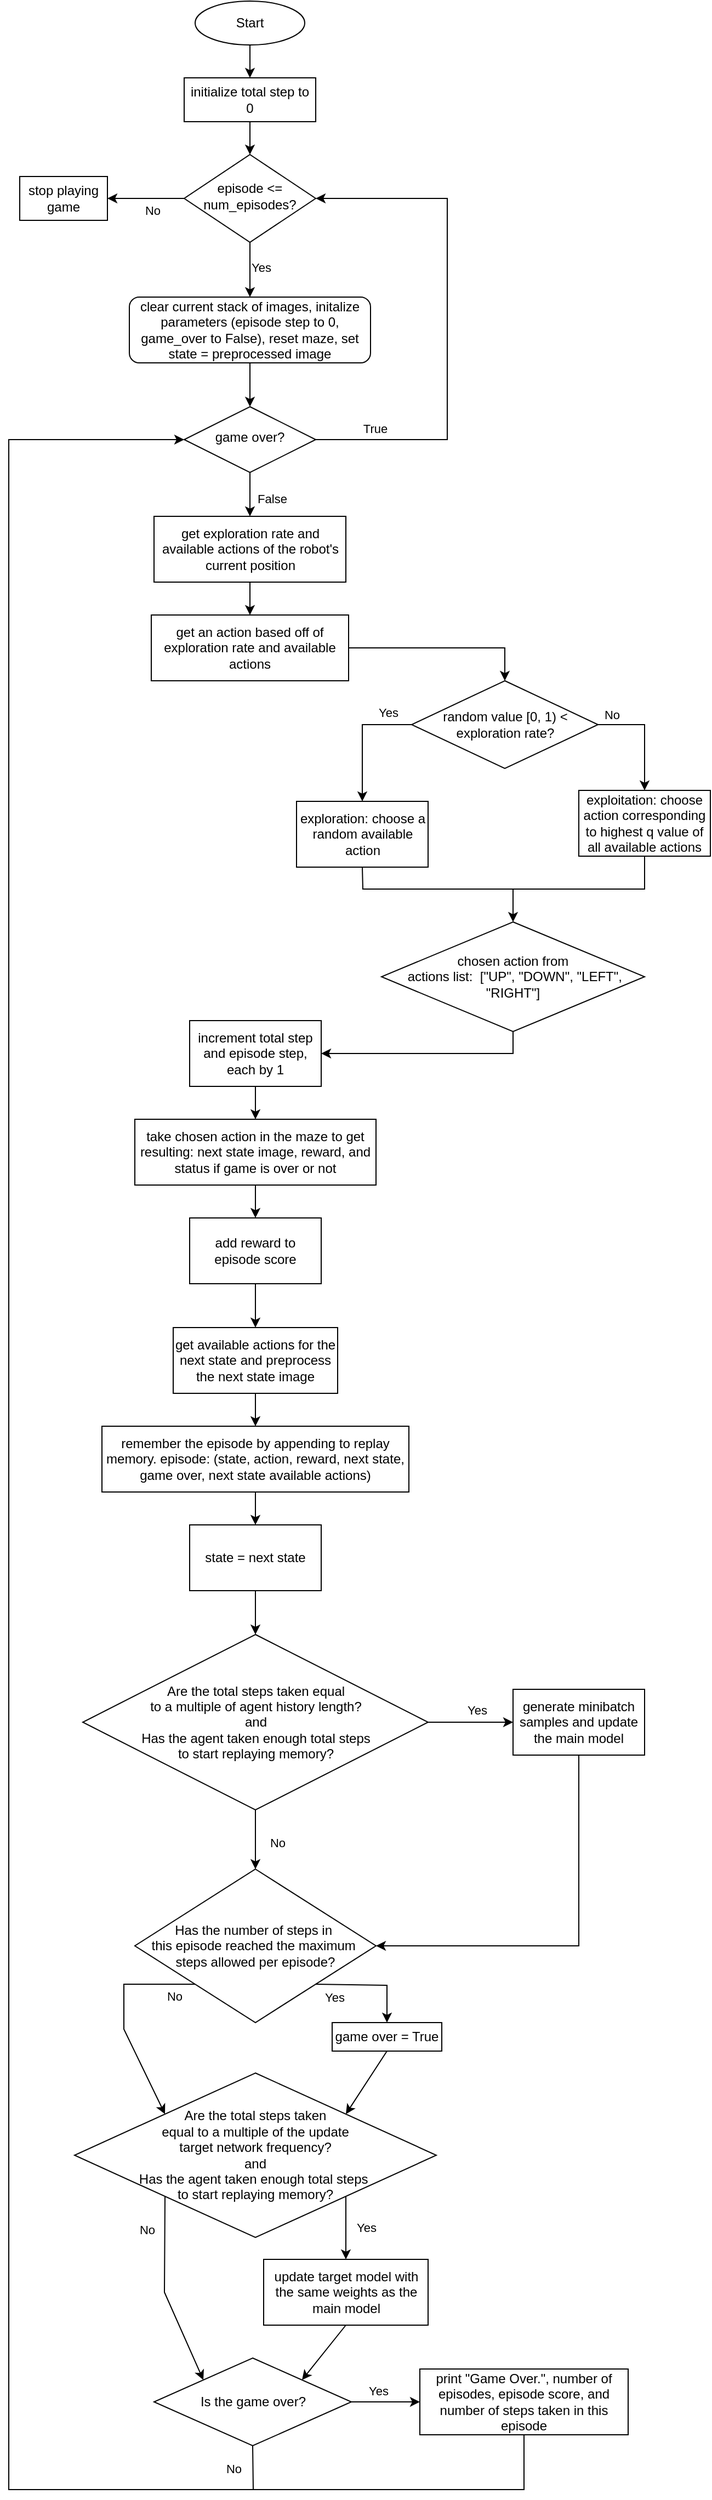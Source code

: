 <mxfile version="24.0.1" type="device">
  <diagram id="C5RBs43oDa-KdzZeNtuy" name="Page-1">
    <mxGraphModel dx="2418" dy="1815" grid="1" gridSize="10" guides="1" tooltips="1" connect="1" arrows="1" fold="1" page="1" pageScale="1" pageWidth="827" pageHeight="1169" math="0" shadow="0">
      <root>
        <mxCell id="WIyWlLk6GJQsqaUBKTNV-0" />
        <mxCell id="WIyWlLk6GJQsqaUBKTNV-1" parent="WIyWlLk6GJQsqaUBKTNV-0" />
        <mxCell id="WIyWlLk6GJQsqaUBKTNV-2" value="" style="rounded=0;html=1;jettySize=auto;orthogonalLoop=1;fontSize=11;endArrow=block;endFill=0;endSize=8;strokeWidth=1;shadow=0;labelBackgroundColor=none;edgeStyle=orthogonalEdgeStyle;" parent="WIyWlLk6GJQsqaUBKTNV-1" target="WIyWlLk6GJQsqaUBKTNV-6" edge="1">
          <mxGeometry relative="1" as="geometry">
            <mxPoint x="220" y="120" as="sourcePoint" />
          </mxGeometry>
        </mxCell>
        <mxCell id="XsuBy9OZUUEpz9XC92sk-5" style="edgeStyle=orthogonalEdgeStyle;rounded=0;orthogonalLoop=1;jettySize=auto;html=1;exitX=0;exitY=0.5;exitDx=0;exitDy=0;entryX=1;entryY=0.5;entryDx=0;entryDy=0;" parent="WIyWlLk6GJQsqaUBKTNV-1" source="WIyWlLk6GJQsqaUBKTNV-6" edge="1">
          <mxGeometry relative="1" as="geometry">
            <mxPoint x="90" y="160" as="targetPoint" />
          </mxGeometry>
        </mxCell>
        <mxCell id="XsuBy9OZUUEpz9XC92sk-7" value="No" style="edgeLabel;html=1;align=center;verticalAlign=middle;resizable=0;points=[];" parent="XsuBy9OZUUEpz9XC92sk-5" vertex="1" connectable="0">
          <mxGeometry x="0.113" y="6" relative="1" as="geometry">
            <mxPoint x="9" y="4" as="offset" />
          </mxGeometry>
        </mxCell>
        <mxCell id="WIyWlLk6GJQsqaUBKTNV-6" value="episode &amp;lt;= num_episodes?" style="rhombus;whiteSpace=wrap;html=1;shadow=0;fontFamily=Helvetica;fontSize=12;align=center;strokeWidth=1;spacing=6;spacingTop=-4;" parent="WIyWlLk6GJQsqaUBKTNV-1" vertex="1">
          <mxGeometry x="160" y="120" width="120" height="80" as="geometry" />
        </mxCell>
        <mxCell id="WIyWlLk6GJQsqaUBKTNV-7" value="clear current stack of images, initalize parameters (episode step to 0, game_over to False), reset maze, set state = preprocessed image" style="rounded=1;whiteSpace=wrap;html=1;fontSize=12;glass=0;strokeWidth=1;shadow=0;" parent="WIyWlLk6GJQsqaUBKTNV-1" vertex="1">
          <mxGeometry x="110" y="250" width="220" height="60" as="geometry" />
        </mxCell>
        <mxCell id="XsuBy9OZUUEpz9XC92sk-24" style="edgeStyle=orthogonalEdgeStyle;rounded=0;orthogonalLoop=1;jettySize=auto;html=1;entryX=0.5;entryY=0;entryDx=0;entryDy=0;" parent="WIyWlLk6GJQsqaUBKTNV-1" source="XsuBy9OZUUEpz9XC92sk-2" target="XsuBy9OZUUEpz9XC92sk-25" edge="1">
          <mxGeometry relative="1" as="geometry">
            <mxPoint x="220" y="20" as="targetPoint" />
            <Array as="points">
              <mxPoint x="220" y="20" />
              <mxPoint x="220" y="20" />
            </Array>
          </mxGeometry>
        </mxCell>
        <mxCell id="XsuBy9OZUUEpz9XC92sk-2" value="Start" style="ellipse;whiteSpace=wrap;html=1;" parent="WIyWlLk6GJQsqaUBKTNV-1" vertex="1">
          <mxGeometry x="170" y="-20" width="100" height="40" as="geometry" />
        </mxCell>
        <mxCell id="XsuBy9OZUUEpz9XC92sk-8" value="game over?" style="rhombus;whiteSpace=wrap;html=1;shadow=0;fontFamily=Helvetica;fontSize=12;align=center;strokeWidth=1;spacing=6;spacingTop=-4;" parent="WIyWlLk6GJQsqaUBKTNV-1" vertex="1">
          <mxGeometry x="160" y="350" width="120" height="60" as="geometry" />
        </mxCell>
        <mxCell id="XsuBy9OZUUEpz9XC92sk-9" value="" style="endArrow=classic;html=1;rounded=0;exitX=0.5;exitY=1;exitDx=0;exitDy=0;entryX=0.5;entryY=0;entryDx=0;entryDy=0;" parent="WIyWlLk6GJQsqaUBKTNV-1" source="WIyWlLk6GJQsqaUBKTNV-7" target="XsuBy9OZUUEpz9XC92sk-8" edge="1">
          <mxGeometry width="50" height="50" relative="1" as="geometry">
            <mxPoint x="390" y="350" as="sourcePoint" />
            <mxPoint x="440" y="300" as="targetPoint" />
          </mxGeometry>
        </mxCell>
        <mxCell id="XsuBy9OZUUEpz9XC92sk-10" value="stop playing game" style="rounded=0;whiteSpace=wrap;html=1;" parent="WIyWlLk6GJQsqaUBKTNV-1" vertex="1">
          <mxGeometry x="10" y="140" width="80" height="40" as="geometry" />
        </mxCell>
        <mxCell id="XsuBy9OZUUEpz9XC92sk-12" value="" style="endArrow=classic;html=1;rounded=0;exitX=0.5;exitY=1;exitDx=0;exitDy=0;entryX=0.5;entryY=0;entryDx=0;entryDy=0;" parent="WIyWlLk6GJQsqaUBKTNV-1" source="WIyWlLk6GJQsqaUBKTNV-6" target="WIyWlLk6GJQsqaUBKTNV-7" edge="1">
          <mxGeometry width="50" height="50" relative="1" as="geometry">
            <mxPoint x="370" y="290" as="sourcePoint" />
            <mxPoint x="420" y="240" as="targetPoint" />
          </mxGeometry>
        </mxCell>
        <mxCell id="XsuBy9OZUUEpz9XC92sk-17" value="Yes" style="edgeLabel;html=1;align=center;verticalAlign=middle;resizable=0;points=[];" parent="XsuBy9OZUUEpz9XC92sk-12" vertex="1" connectable="0">
          <mxGeometry x="-0.107" relative="1" as="geometry">
            <mxPoint x="10" as="offset" />
          </mxGeometry>
        </mxCell>
        <mxCell id="XsuBy9OZUUEpz9XC92sk-13" value="" style="endArrow=classic;html=1;rounded=0;entryX=1;entryY=0.5;entryDx=0;entryDy=0;exitX=1;exitY=0.5;exitDx=0;exitDy=0;" parent="WIyWlLk6GJQsqaUBKTNV-1" source="XsuBy9OZUUEpz9XC92sk-8" target="WIyWlLk6GJQsqaUBKTNV-6" edge="1">
          <mxGeometry width="50" height="50" relative="1" as="geometry">
            <mxPoint x="400" y="812.222" as="sourcePoint" />
            <mxPoint x="400" y="160" as="targetPoint" />
            <Array as="points">
              <mxPoint x="400" y="380" />
              <mxPoint x="400" y="160" />
            </Array>
          </mxGeometry>
        </mxCell>
        <mxCell id="XsuBy9OZUUEpz9XC92sk-14" value="True" style="edgeLabel;html=1;align=center;verticalAlign=middle;resizable=0;points=[];" parent="XsuBy9OZUUEpz9XC92sk-13" vertex="1" connectable="0">
          <mxGeometry x="-0.765" relative="1" as="geometry">
            <mxPoint y="-10" as="offset" />
          </mxGeometry>
        </mxCell>
        <mxCell id="XsuBy9OZUUEpz9XC92sk-15" value="" style="endArrow=classic;html=1;rounded=0;exitX=0.5;exitY=1;exitDx=0;exitDy=0;entryX=0.5;entryY=0;entryDx=0;entryDy=0;" parent="WIyWlLk6GJQsqaUBKTNV-1" source="XsuBy9OZUUEpz9XC92sk-8" target="XsuBy9OZUUEpz9XC92sk-18" edge="1">
          <mxGeometry width="50" height="50" relative="1" as="geometry">
            <mxPoint x="370" y="390" as="sourcePoint" />
            <mxPoint x="220" y="460" as="targetPoint" />
          </mxGeometry>
        </mxCell>
        <mxCell id="XsuBy9OZUUEpz9XC92sk-16" value="False" style="edgeLabel;html=1;align=center;verticalAlign=middle;resizable=0;points=[];" parent="XsuBy9OZUUEpz9XC92sk-15" vertex="1" connectable="0">
          <mxGeometry x="-0.389" relative="1" as="geometry">
            <mxPoint x="20" y="12" as="offset" />
          </mxGeometry>
        </mxCell>
        <mxCell id="cuN4xDVpThvjLyapXcmU-4" style="edgeStyle=orthogonalEdgeStyle;rounded=0;orthogonalLoop=1;jettySize=auto;html=1;exitX=1;exitY=0.5;exitDx=0;exitDy=0;entryX=0.5;entryY=0;entryDx=0;entryDy=0;" parent="WIyWlLk6GJQsqaUBKTNV-1" source="XsuBy9OZUUEpz9XC92sk-21" target="cuN4xDVpThvjLyapXcmU-0" edge="1">
          <mxGeometry relative="1" as="geometry" />
        </mxCell>
        <mxCell id="XsuBy9OZUUEpz9XC92sk-18" value="get exploration rate and available actions of the robot&#39;s current position" style="rounded=0;whiteSpace=wrap;html=1;" parent="WIyWlLk6GJQsqaUBKTNV-1" vertex="1">
          <mxGeometry x="132.5" y="450" width="175" height="60" as="geometry" />
        </mxCell>
        <mxCell id="XsuBy9OZUUEpz9XC92sk-19" value="" style="endArrow=classic;html=1;rounded=0;exitX=0.5;exitY=1;exitDx=0;exitDy=0;entryX=0.5;entryY=0;entryDx=0;entryDy=0;" parent="WIyWlLk6GJQsqaUBKTNV-1" source="XsuBy9OZUUEpz9XC92sk-18" target="XsuBy9OZUUEpz9XC92sk-21" edge="1">
          <mxGeometry width="50" height="50" relative="1" as="geometry">
            <mxPoint x="370" y="490" as="sourcePoint" />
            <mxPoint x="220" y="550" as="targetPoint" />
          </mxGeometry>
        </mxCell>
        <mxCell id="XsuBy9OZUUEpz9XC92sk-21" value="get an action based off of exploration rate and available actions" style="rounded=0;whiteSpace=wrap;html=1;" parent="WIyWlLk6GJQsqaUBKTNV-1" vertex="1">
          <mxGeometry x="130" y="540" width="180" height="60" as="geometry" />
        </mxCell>
        <mxCell id="uDT6zekACOIWxoc0jmnX-5" style="edgeStyle=orthogonalEdgeStyle;rounded=0;orthogonalLoop=1;jettySize=auto;html=1;exitX=0.5;exitY=1;exitDx=0;exitDy=0;entryX=0.5;entryY=0;entryDx=0;entryDy=0;" edge="1" parent="WIyWlLk6GJQsqaUBKTNV-1" source="XsuBy9OZUUEpz9XC92sk-22" target="uDT6zekACOIWxoc0jmnX-2">
          <mxGeometry relative="1" as="geometry" />
        </mxCell>
        <mxCell id="XsuBy9OZUUEpz9XC92sk-22" value="increment total step and episode step, each by 1" style="rounded=0;whiteSpace=wrap;html=1;" parent="WIyWlLk6GJQsqaUBKTNV-1" vertex="1">
          <mxGeometry x="165" y="910" width="120" height="60" as="geometry" />
        </mxCell>
        <mxCell id="XsuBy9OZUUEpz9XC92sk-26" style="edgeStyle=orthogonalEdgeStyle;rounded=0;orthogonalLoop=1;jettySize=auto;html=1;exitX=0.5;exitY=1;exitDx=0;exitDy=0;entryX=0.5;entryY=0;entryDx=0;entryDy=0;" parent="WIyWlLk6GJQsqaUBKTNV-1" source="XsuBy9OZUUEpz9XC92sk-25" target="WIyWlLk6GJQsqaUBKTNV-6" edge="1">
          <mxGeometry relative="1" as="geometry" />
        </mxCell>
        <mxCell id="XsuBy9OZUUEpz9XC92sk-25" value="initialize total step to 0" style="rounded=0;whiteSpace=wrap;html=1;" parent="WIyWlLk6GJQsqaUBKTNV-1" vertex="1">
          <mxGeometry x="160" y="50" width="120" height="40" as="geometry" />
        </mxCell>
        <mxCell id="XsuBy9OZUUEpz9XC92sk-27" value="" style="endArrow=classic;html=1;rounded=0;entryX=0;entryY=0.5;entryDx=0;entryDy=0;exitX=0.5;exitY=1;exitDx=0;exitDy=0;" parent="WIyWlLk6GJQsqaUBKTNV-1" target="XsuBy9OZUUEpz9XC92sk-8" edge="1" source="uDT6zekACOIWxoc0jmnX-35">
          <mxGeometry width="50" height="50" relative="1" as="geometry">
            <mxPoint y="2280" as="sourcePoint" />
            <mxPoint x="110.0" y="440.0" as="targetPoint" />
            <Array as="points">
              <mxPoint x="223" y="2250" />
              <mxPoint x="110" y="2250" />
              <mxPoint y="2250" />
              <mxPoint y="1870" />
              <mxPoint y="380" />
            </Array>
          </mxGeometry>
        </mxCell>
        <mxCell id="uDT6zekACOIWxoc0jmnX-59" value="No" style="edgeLabel;html=1;align=center;verticalAlign=middle;resizable=0;points=[];" vertex="1" connectable="0" parent="XsuBy9OZUUEpz9XC92sk-27">
          <mxGeometry x="-0.985" y="1" relative="1" as="geometry">
            <mxPoint x="-19" y="4" as="offset" />
          </mxGeometry>
        </mxCell>
        <mxCell id="cuN4xDVpThvjLyapXcmU-8" style="edgeStyle=orthogonalEdgeStyle;rounded=0;orthogonalLoop=1;jettySize=auto;html=1;exitX=0;exitY=0.5;exitDx=0;exitDy=0;entryX=0.5;entryY=0;entryDx=0;entryDy=0;" parent="WIyWlLk6GJQsqaUBKTNV-1" source="cuN4xDVpThvjLyapXcmU-0" target="cuN4xDVpThvjLyapXcmU-2" edge="1">
          <mxGeometry relative="1" as="geometry" />
        </mxCell>
        <mxCell id="cuN4xDVpThvjLyapXcmU-9" value="Yes" style="edgeLabel;html=1;align=center;verticalAlign=middle;resizable=0;points=[];" parent="cuN4xDVpThvjLyapXcmU-8" vertex="1" connectable="0">
          <mxGeometry x="-0.181" y="3" relative="1" as="geometry">
            <mxPoint x="20" y="-13" as="offset" />
          </mxGeometry>
        </mxCell>
        <mxCell id="cuN4xDVpThvjLyapXcmU-10" style="edgeStyle=orthogonalEdgeStyle;rounded=0;orthogonalLoop=1;jettySize=auto;html=1;exitX=1;exitY=0.5;exitDx=0;exitDy=0;entryX=0.5;entryY=0;entryDx=0;entryDy=0;" parent="WIyWlLk6GJQsqaUBKTNV-1" source="cuN4xDVpThvjLyapXcmU-0" target="cuN4xDVpThvjLyapXcmU-3" edge="1">
          <mxGeometry relative="1" as="geometry" />
        </mxCell>
        <mxCell id="cuN4xDVpThvjLyapXcmU-11" value="No" style="edgeLabel;html=1;align=center;verticalAlign=middle;resizable=0;points=[];" parent="cuN4xDVpThvjLyapXcmU-10" vertex="1" connectable="0">
          <mxGeometry x="0.168" y="-4" relative="1" as="geometry">
            <mxPoint x="-26" y="-27" as="offset" />
          </mxGeometry>
        </mxCell>
        <mxCell id="cuN4xDVpThvjLyapXcmU-0" value="random value [0, 1) &amp;lt; exploration rate?" style="rhombus;whiteSpace=wrap;html=1;" parent="WIyWlLk6GJQsqaUBKTNV-1" vertex="1">
          <mxGeometry x="367.5" y="600" width="170" height="80" as="geometry" />
        </mxCell>
        <mxCell id="cuN4xDVpThvjLyapXcmU-2" value="exploration: choose a random available action" style="rounded=0;whiteSpace=wrap;html=1;" parent="WIyWlLk6GJQsqaUBKTNV-1" vertex="1">
          <mxGeometry x="262.5" y="710" width="120" height="60" as="geometry" />
        </mxCell>
        <mxCell id="cuN4xDVpThvjLyapXcmU-3" value="exploitation: choose action corresponding to highest q value of all available actions" style="rounded=0;whiteSpace=wrap;html=1;" parent="WIyWlLk6GJQsqaUBKTNV-1" vertex="1">
          <mxGeometry x="520" y="700" width="120" height="60" as="geometry" />
        </mxCell>
        <mxCell id="cuN4xDVpThvjLyapXcmU-16" value="chosen action from&lt;div&gt;&amp;nbsp;actions list:&amp;nbsp;&amp;nbsp;&lt;span style=&quot;background-color: initial;&quot;&gt;[&quot;UP&quot;, &quot;DOWN&quot;, &quot;LEFT&quot;, &quot;RIGHT&quot;]&lt;/span&gt;&lt;/div&gt;" style="rhombus;whiteSpace=wrap;html=1;" parent="WIyWlLk6GJQsqaUBKTNV-1" vertex="1">
          <mxGeometry x="340" y="820" width="240" height="100" as="geometry" />
        </mxCell>
        <mxCell id="cuN4xDVpThvjLyapXcmU-18" value="" style="endArrow=none;html=1;rounded=0;entryX=0.5;entryY=1;entryDx=0;entryDy=0;" parent="WIyWlLk6GJQsqaUBKTNV-1" target="cuN4xDVpThvjLyapXcmU-2" edge="1">
          <mxGeometry width="50" height="50" relative="1" as="geometry">
            <mxPoint x="532.5" y="790" as="sourcePoint" />
            <mxPoint x="372.5" y="790" as="targetPoint" />
            <Array as="points">
              <mxPoint x="452.5" y="790" />
              <mxPoint x="323" y="790" />
            </Array>
          </mxGeometry>
        </mxCell>
        <mxCell id="cuN4xDVpThvjLyapXcmU-19" value="" style="endArrow=classic;html=1;rounded=0;entryX=0.5;entryY=0;entryDx=0;entryDy=0;" parent="WIyWlLk6GJQsqaUBKTNV-1" target="cuN4xDVpThvjLyapXcmU-16" edge="1">
          <mxGeometry width="50" height="50" relative="1" as="geometry">
            <mxPoint x="460" y="790" as="sourcePoint" />
            <mxPoint x="372.5" y="790" as="targetPoint" />
          </mxGeometry>
        </mxCell>
        <mxCell id="cuN4xDVpThvjLyapXcmU-20" value="" style="endArrow=none;html=1;rounded=0;entryX=0.5;entryY=1;entryDx=0;entryDy=0;" parent="WIyWlLk6GJQsqaUBKTNV-1" target="cuN4xDVpThvjLyapXcmU-3" edge="1">
          <mxGeometry width="50" height="50" relative="1" as="geometry">
            <mxPoint x="532.5" y="790" as="sourcePoint" />
            <mxPoint x="372.5" y="790" as="targetPoint" />
            <Array as="points">
              <mxPoint x="580" y="790" />
            </Array>
          </mxGeometry>
        </mxCell>
        <mxCell id="cuN4xDVpThvjLyapXcmU-21" value="" style="endArrow=classic;html=1;rounded=0;exitX=0.5;exitY=1;exitDx=0;exitDy=0;entryX=1;entryY=0.5;entryDx=0;entryDy=0;" parent="WIyWlLk6GJQsqaUBKTNV-1" source="cuN4xDVpThvjLyapXcmU-16" target="XsuBy9OZUUEpz9XC92sk-22" edge="1">
          <mxGeometry width="50" height="50" relative="1" as="geometry">
            <mxPoint x="600" y="920" as="sourcePoint" />
            <mxPoint x="445" y="750" as="targetPoint" />
            <Array as="points">
              <mxPoint x="460" y="940" />
            </Array>
          </mxGeometry>
        </mxCell>
        <mxCell id="uDT6zekACOIWxoc0jmnX-6" value="" style="edgeStyle=orthogonalEdgeStyle;rounded=0;orthogonalLoop=1;jettySize=auto;html=1;" edge="1" parent="WIyWlLk6GJQsqaUBKTNV-1" source="uDT6zekACOIWxoc0jmnX-2" target="uDT6zekACOIWxoc0jmnX-3">
          <mxGeometry relative="1" as="geometry" />
        </mxCell>
        <mxCell id="uDT6zekACOIWxoc0jmnX-2" value="take chosen action in the maze to get resulting: next state image, reward, and status if game is over or not" style="rounded=0;whiteSpace=wrap;html=1;" vertex="1" parent="WIyWlLk6GJQsqaUBKTNV-1">
          <mxGeometry x="115" y="1000" width="220" height="60" as="geometry" />
        </mxCell>
        <mxCell id="uDT6zekACOIWxoc0jmnX-7" value="" style="edgeStyle=orthogonalEdgeStyle;rounded=0;orthogonalLoop=1;jettySize=auto;html=1;" edge="1" parent="WIyWlLk6GJQsqaUBKTNV-1" source="uDT6zekACOIWxoc0jmnX-3" target="uDT6zekACOIWxoc0jmnX-4">
          <mxGeometry relative="1" as="geometry" />
        </mxCell>
        <mxCell id="uDT6zekACOIWxoc0jmnX-3" value="add reward to episode score" style="rounded=0;whiteSpace=wrap;html=1;" vertex="1" parent="WIyWlLk6GJQsqaUBKTNV-1">
          <mxGeometry x="165" y="1090" width="120" height="60" as="geometry" />
        </mxCell>
        <mxCell id="uDT6zekACOIWxoc0jmnX-9" value="" style="edgeStyle=orthogonalEdgeStyle;rounded=0;orthogonalLoop=1;jettySize=auto;html=1;" edge="1" parent="WIyWlLk6GJQsqaUBKTNV-1" source="uDT6zekACOIWxoc0jmnX-4" target="uDT6zekACOIWxoc0jmnX-8">
          <mxGeometry relative="1" as="geometry" />
        </mxCell>
        <mxCell id="uDT6zekACOIWxoc0jmnX-4" value="get available actions for the next state and preprocess the next state image" style="rounded=0;whiteSpace=wrap;html=1;" vertex="1" parent="WIyWlLk6GJQsqaUBKTNV-1">
          <mxGeometry x="150" y="1190" width="150" height="60" as="geometry" />
        </mxCell>
        <mxCell id="uDT6zekACOIWxoc0jmnX-11" value="" style="edgeStyle=orthogonalEdgeStyle;rounded=0;orthogonalLoop=1;jettySize=auto;html=1;" edge="1" parent="WIyWlLk6GJQsqaUBKTNV-1" source="uDT6zekACOIWxoc0jmnX-8" target="uDT6zekACOIWxoc0jmnX-10">
          <mxGeometry relative="1" as="geometry" />
        </mxCell>
        <mxCell id="uDT6zekACOIWxoc0jmnX-8" value="remember the episode by appending to replay memory. episode: (state, action, reward, next state, game over, next state available actions)" style="rounded=0;whiteSpace=wrap;html=1;" vertex="1" parent="WIyWlLk6GJQsqaUBKTNV-1">
          <mxGeometry x="85" y="1280" width="280" height="60" as="geometry" />
        </mxCell>
        <mxCell id="uDT6zekACOIWxoc0jmnX-13" value="" style="edgeStyle=orthogonalEdgeStyle;rounded=0;orthogonalLoop=1;jettySize=auto;html=1;" edge="1" parent="WIyWlLk6GJQsqaUBKTNV-1" source="uDT6zekACOIWxoc0jmnX-10" target="uDT6zekACOIWxoc0jmnX-12">
          <mxGeometry relative="1" as="geometry" />
        </mxCell>
        <mxCell id="uDT6zekACOIWxoc0jmnX-10" value="state = next state" style="rounded=0;whiteSpace=wrap;html=1;" vertex="1" parent="WIyWlLk6GJQsqaUBKTNV-1">
          <mxGeometry x="165" y="1370" width="120" height="60" as="geometry" />
        </mxCell>
        <mxCell id="uDT6zekACOIWxoc0jmnX-14" value="Yes" style="edgeStyle=orthogonalEdgeStyle;rounded=0;orthogonalLoop=1;jettySize=auto;html=1;exitX=1;exitY=0.5;exitDx=0;exitDy=0;entryX=0;entryY=0.5;entryDx=0;entryDy=0;" edge="1" parent="WIyWlLk6GJQsqaUBKTNV-1" source="uDT6zekACOIWxoc0jmnX-12" target="uDT6zekACOIWxoc0jmnX-15">
          <mxGeometry x="0.144" y="11" relative="1" as="geometry">
            <mxPoint x="475" y="1550.167" as="targetPoint" />
            <mxPoint as="offset" />
          </mxGeometry>
        </mxCell>
        <mxCell id="uDT6zekACOIWxoc0jmnX-18" value="" style="edgeStyle=orthogonalEdgeStyle;rounded=0;orthogonalLoop=1;jettySize=auto;html=1;" edge="1" parent="WIyWlLk6GJQsqaUBKTNV-1" source="uDT6zekACOIWxoc0jmnX-12" target="uDT6zekACOIWxoc0jmnX-17">
          <mxGeometry relative="1" as="geometry" />
        </mxCell>
        <mxCell id="uDT6zekACOIWxoc0jmnX-19" value="No" style="edgeLabel;html=1;align=center;verticalAlign=middle;resizable=0;points=[];" vertex="1" connectable="0" parent="uDT6zekACOIWxoc0jmnX-18">
          <mxGeometry x="-0.222" y="2" relative="1" as="geometry">
            <mxPoint x="18" y="9" as="offset" />
          </mxGeometry>
        </mxCell>
        <mxCell id="uDT6zekACOIWxoc0jmnX-12" value="&lt;div&gt;Are the total steps taken equal&lt;/div&gt;&lt;div&gt;to a multiple of agent history length?&lt;/div&gt;&lt;div&gt;and&lt;/div&gt;&lt;div&gt;&lt;span style=&quot;background-color: initial;&quot;&gt;&amp;nbsp;Has the agent taken enough total steps&amp;nbsp;&lt;/span&gt;&lt;/div&gt;&lt;div&gt;&lt;span style=&quot;background-color: initial;&quot;&gt;to start replaying memory?&lt;/span&gt;&lt;/div&gt;" style="rhombus;whiteSpace=wrap;html=1;" vertex="1" parent="WIyWlLk6GJQsqaUBKTNV-1">
          <mxGeometry x="67.5" y="1470" width="315" height="160" as="geometry" />
        </mxCell>
        <mxCell id="uDT6zekACOIWxoc0jmnX-20" style="edgeStyle=orthogonalEdgeStyle;rounded=0;orthogonalLoop=1;jettySize=auto;html=1;exitX=0.5;exitY=1;exitDx=0;exitDy=0;entryX=1;entryY=0.5;entryDx=0;entryDy=0;" edge="1" parent="WIyWlLk6GJQsqaUBKTNV-1" source="uDT6zekACOIWxoc0jmnX-15" target="uDT6zekACOIWxoc0jmnX-17">
          <mxGeometry relative="1" as="geometry" />
        </mxCell>
        <mxCell id="uDT6zekACOIWxoc0jmnX-15" value="generate minibatch samples and update the main model" style="rounded=0;whiteSpace=wrap;html=1;" vertex="1" parent="WIyWlLk6GJQsqaUBKTNV-1">
          <mxGeometry x="460" y="1520" width="120" height="60" as="geometry" />
        </mxCell>
        <mxCell id="uDT6zekACOIWxoc0jmnX-17" value="Has the number of steps in&amp;nbsp;&lt;div&gt;this&amp;nbsp;&lt;span style=&quot;background-color: initial;&quot;&gt;episode&amp;nbsp;&lt;/span&gt;&lt;span style=&quot;background-color: initial;&quot;&gt;reached the maximum&amp;nbsp;&lt;/span&gt;&lt;div&gt;&lt;span style=&quot;background-color: initial;&quot;&gt;steps allowed per episode?&lt;/span&gt;&lt;/div&gt;&lt;/div&gt;" style="rhombus;whiteSpace=wrap;html=1;" vertex="1" parent="WIyWlLk6GJQsqaUBKTNV-1">
          <mxGeometry x="115" y="1684" width="220" height="140" as="geometry" />
        </mxCell>
        <mxCell id="uDT6zekACOIWxoc0jmnX-26" value="game over = True" style="rounded=0;whiteSpace=wrap;html=1;" vertex="1" parent="WIyWlLk6GJQsqaUBKTNV-1">
          <mxGeometry x="295" y="1824" width="100" height="26" as="geometry" />
        </mxCell>
        <mxCell id="uDT6zekACOIWxoc0jmnX-29" value="Are the total steps taken&lt;div&gt;equal&amp;nbsp;&lt;span style=&quot;background-color: initial;&quot;&gt;to a multiple of the update&lt;/span&gt;&lt;/div&gt;&lt;div&gt;&lt;span style=&quot;background-color: initial;&quot;&gt;target&amp;nbsp;&lt;/span&gt;&lt;span style=&quot;background-color: initial;&quot;&gt;network frequency?&lt;/span&gt;&lt;div&gt;&lt;div&gt;and&lt;/div&gt;&lt;div&gt;&lt;div&gt;&lt;span style=&quot;background-color: initial;&quot;&gt;Has the agent taken enough total steps&amp;nbsp;&lt;/span&gt;&lt;/div&gt;&lt;div&gt;&lt;span style=&quot;background-color: initial;&quot;&gt;to start replaying memory?&lt;/span&gt;&lt;/div&gt;&lt;/div&gt;&lt;/div&gt;&lt;/div&gt;" style="rhombus;whiteSpace=wrap;html=1;" vertex="1" parent="WIyWlLk6GJQsqaUBKTNV-1">
          <mxGeometry x="60" y="1870" width="330" height="150" as="geometry" />
        </mxCell>
        <mxCell id="uDT6zekACOIWxoc0jmnX-32" value="update target model with the same weights as the main model" style="rounded=0;whiteSpace=wrap;html=1;" vertex="1" parent="WIyWlLk6GJQsqaUBKTNV-1">
          <mxGeometry x="232.5" y="2040" width="150" height="60" as="geometry" />
        </mxCell>
        <mxCell id="uDT6zekACOIWxoc0jmnX-35" value="Is the game over?" style="rhombus;whiteSpace=wrap;html=1;" vertex="1" parent="WIyWlLk6GJQsqaUBKTNV-1">
          <mxGeometry x="132.5" y="2130" width="180" height="80" as="geometry" />
        </mxCell>
        <mxCell id="uDT6zekACOIWxoc0jmnX-37" value="print &quot;Game Over.&quot;, number of episodes, episode score, and number of steps taken in this episode" style="rounded=0;whiteSpace=wrap;html=1;" vertex="1" parent="WIyWlLk6GJQsqaUBKTNV-1">
          <mxGeometry x="375" y="2140" width="190" height="60" as="geometry" />
        </mxCell>
        <mxCell id="uDT6zekACOIWxoc0jmnX-40" value="" style="endArrow=classic;html=1;rounded=0;entryX=0;entryY=0.5;entryDx=0;entryDy=0;exitX=1;exitY=0.5;exitDx=0;exitDy=0;" edge="1" parent="WIyWlLk6GJQsqaUBKTNV-1" source="uDT6zekACOIWxoc0jmnX-35" target="uDT6zekACOIWxoc0jmnX-37">
          <mxGeometry width="50" height="50" relative="1" as="geometry">
            <mxPoint x="345" y="2280" as="sourcePoint" />
            <mxPoint x="255" y="2230" as="targetPoint" />
          </mxGeometry>
        </mxCell>
        <mxCell id="uDT6zekACOIWxoc0jmnX-41" value="Yes" style="edgeLabel;html=1;align=center;verticalAlign=middle;resizable=0;points=[];" vertex="1" connectable="0" parent="uDT6zekACOIWxoc0jmnX-40">
          <mxGeometry x="0.079" relative="1" as="geometry">
            <mxPoint x="-9" y="-10" as="offset" />
          </mxGeometry>
        </mxCell>
        <mxCell id="uDT6zekACOIWxoc0jmnX-45" value="" style="endArrow=classic;html=1;rounded=0;exitX=0;exitY=1;exitDx=0;exitDy=0;entryX=0;entryY=0;entryDx=0;entryDy=0;" edge="1" parent="WIyWlLk6GJQsqaUBKTNV-1" source="uDT6zekACOIWxoc0jmnX-29" target="uDT6zekACOIWxoc0jmnX-35">
          <mxGeometry width="50" height="50" relative="1" as="geometry">
            <mxPoint x="205" y="2190" as="sourcePoint" />
            <mxPoint x="145" y="2150" as="targetPoint" />
            <Array as="points">
              <mxPoint x="142" y="2070" />
            </Array>
          </mxGeometry>
        </mxCell>
        <mxCell id="uDT6zekACOIWxoc0jmnX-57" value="No" style="edgeLabel;html=1;align=center;verticalAlign=middle;resizable=0;points=[];" vertex="1" connectable="0" parent="uDT6zekACOIWxoc0jmnX-45">
          <mxGeometry x="-0.659" relative="1" as="geometry">
            <mxPoint x="-17" as="offset" />
          </mxGeometry>
        </mxCell>
        <mxCell id="uDT6zekACOIWxoc0jmnX-46" value="" style="endArrow=classic;html=1;rounded=0;entryX=0.5;entryY=0;entryDx=0;entryDy=0;exitX=1;exitY=1;exitDx=0;exitDy=0;" edge="1" parent="WIyWlLk6GJQsqaUBKTNV-1" source="uDT6zekACOIWxoc0jmnX-17" target="uDT6zekACOIWxoc0jmnX-26">
          <mxGeometry width="50" height="50" relative="1" as="geometry">
            <mxPoint x="205" y="1860" as="sourcePoint" />
            <mxPoint x="255" y="1810" as="targetPoint" />
            <Array as="points">
              <mxPoint x="345" y="1790" />
            </Array>
          </mxGeometry>
        </mxCell>
        <mxCell id="uDT6zekACOIWxoc0jmnX-47" value="Yes" style="edgeLabel;html=1;align=center;verticalAlign=middle;resizable=0;points=[];" vertex="1" connectable="0" parent="uDT6zekACOIWxoc0jmnX-46">
          <mxGeometry x="-0.222" y="-1" relative="1" as="geometry">
            <mxPoint x="-22" y="10" as="offset" />
          </mxGeometry>
        </mxCell>
        <mxCell id="uDT6zekACOIWxoc0jmnX-48" value="" style="endArrow=classic;html=1;rounded=0;exitX=0.5;exitY=1;exitDx=0;exitDy=0;entryX=1;entryY=0;entryDx=0;entryDy=0;" edge="1" parent="WIyWlLk6GJQsqaUBKTNV-1" source="uDT6zekACOIWxoc0jmnX-26" target="uDT6zekACOIWxoc0jmnX-29">
          <mxGeometry width="50" height="50" relative="1" as="geometry">
            <mxPoint x="205" y="1860" as="sourcePoint" />
            <mxPoint x="255" y="1810" as="targetPoint" />
          </mxGeometry>
        </mxCell>
        <mxCell id="uDT6zekACOIWxoc0jmnX-50" value="" style="endArrow=classic;html=1;rounded=0;exitX=0;exitY=1;exitDx=0;exitDy=0;entryX=0;entryY=0;entryDx=0;entryDy=0;" edge="1" parent="WIyWlLk6GJQsqaUBKTNV-1" source="uDT6zekACOIWxoc0jmnX-17" target="uDT6zekACOIWxoc0jmnX-29">
          <mxGeometry width="50" height="50" relative="1" as="geometry">
            <mxPoint x="205" y="1860" as="sourcePoint" />
            <mxPoint x="255" y="1810" as="targetPoint" />
            <Array as="points">
              <mxPoint x="105" y="1789" />
              <mxPoint x="105" y="1830" />
            </Array>
          </mxGeometry>
        </mxCell>
        <mxCell id="uDT6zekACOIWxoc0jmnX-51" value="No" style="edgeLabel;html=1;align=center;verticalAlign=middle;resizable=0;points=[];" vertex="1" connectable="0" parent="uDT6zekACOIWxoc0jmnX-50">
          <mxGeometry x="-0.799" y="1" relative="1" as="geometry">
            <mxPoint y="10" as="offset" />
          </mxGeometry>
        </mxCell>
        <mxCell id="uDT6zekACOIWxoc0jmnX-54" value="" style="endArrow=classic;html=1;rounded=0;exitX=1;exitY=1;exitDx=0;exitDy=0;entryX=0.5;entryY=0;entryDx=0;entryDy=0;" edge="1" parent="WIyWlLk6GJQsqaUBKTNV-1" source="uDT6zekACOIWxoc0jmnX-29" target="uDT6zekACOIWxoc0jmnX-32">
          <mxGeometry width="50" height="50" relative="1" as="geometry">
            <mxPoint x="205" y="2110" as="sourcePoint" />
            <mxPoint x="255" y="2060" as="targetPoint" />
          </mxGeometry>
        </mxCell>
        <mxCell id="uDT6zekACOIWxoc0jmnX-56" value="Yes" style="edgeLabel;html=1;align=center;verticalAlign=middle;resizable=0;points=[];" vertex="1" connectable="0" parent="uDT6zekACOIWxoc0jmnX-54">
          <mxGeometry x="-0.206" y="3" relative="1" as="geometry">
            <mxPoint x="15" y="5" as="offset" />
          </mxGeometry>
        </mxCell>
        <mxCell id="uDT6zekACOIWxoc0jmnX-55" value="" style="endArrow=classic;html=1;rounded=0;exitX=0.5;exitY=1;exitDx=0;exitDy=0;entryX=1;entryY=0;entryDx=0;entryDy=0;" edge="1" parent="WIyWlLk6GJQsqaUBKTNV-1" source="uDT6zekACOIWxoc0jmnX-32" target="uDT6zekACOIWxoc0jmnX-35">
          <mxGeometry width="50" height="50" relative="1" as="geometry">
            <mxPoint x="275" y="2120" as="sourcePoint" />
            <mxPoint x="325" y="2070" as="targetPoint" />
          </mxGeometry>
        </mxCell>
        <mxCell id="uDT6zekACOIWxoc0jmnX-60" value="" style="endArrow=none;html=1;rounded=0;entryX=0.5;entryY=1;entryDx=0;entryDy=0;" edge="1" parent="WIyWlLk6GJQsqaUBKTNV-1" target="uDT6zekACOIWxoc0jmnX-37">
          <mxGeometry width="50" height="50" relative="1" as="geometry">
            <mxPoint x="200" y="2250" as="sourcePoint" />
            <mxPoint x="465" y="2250" as="targetPoint" />
            <Array as="points">
              <mxPoint x="470" y="2250" />
            </Array>
          </mxGeometry>
        </mxCell>
      </root>
    </mxGraphModel>
  </diagram>
</mxfile>
